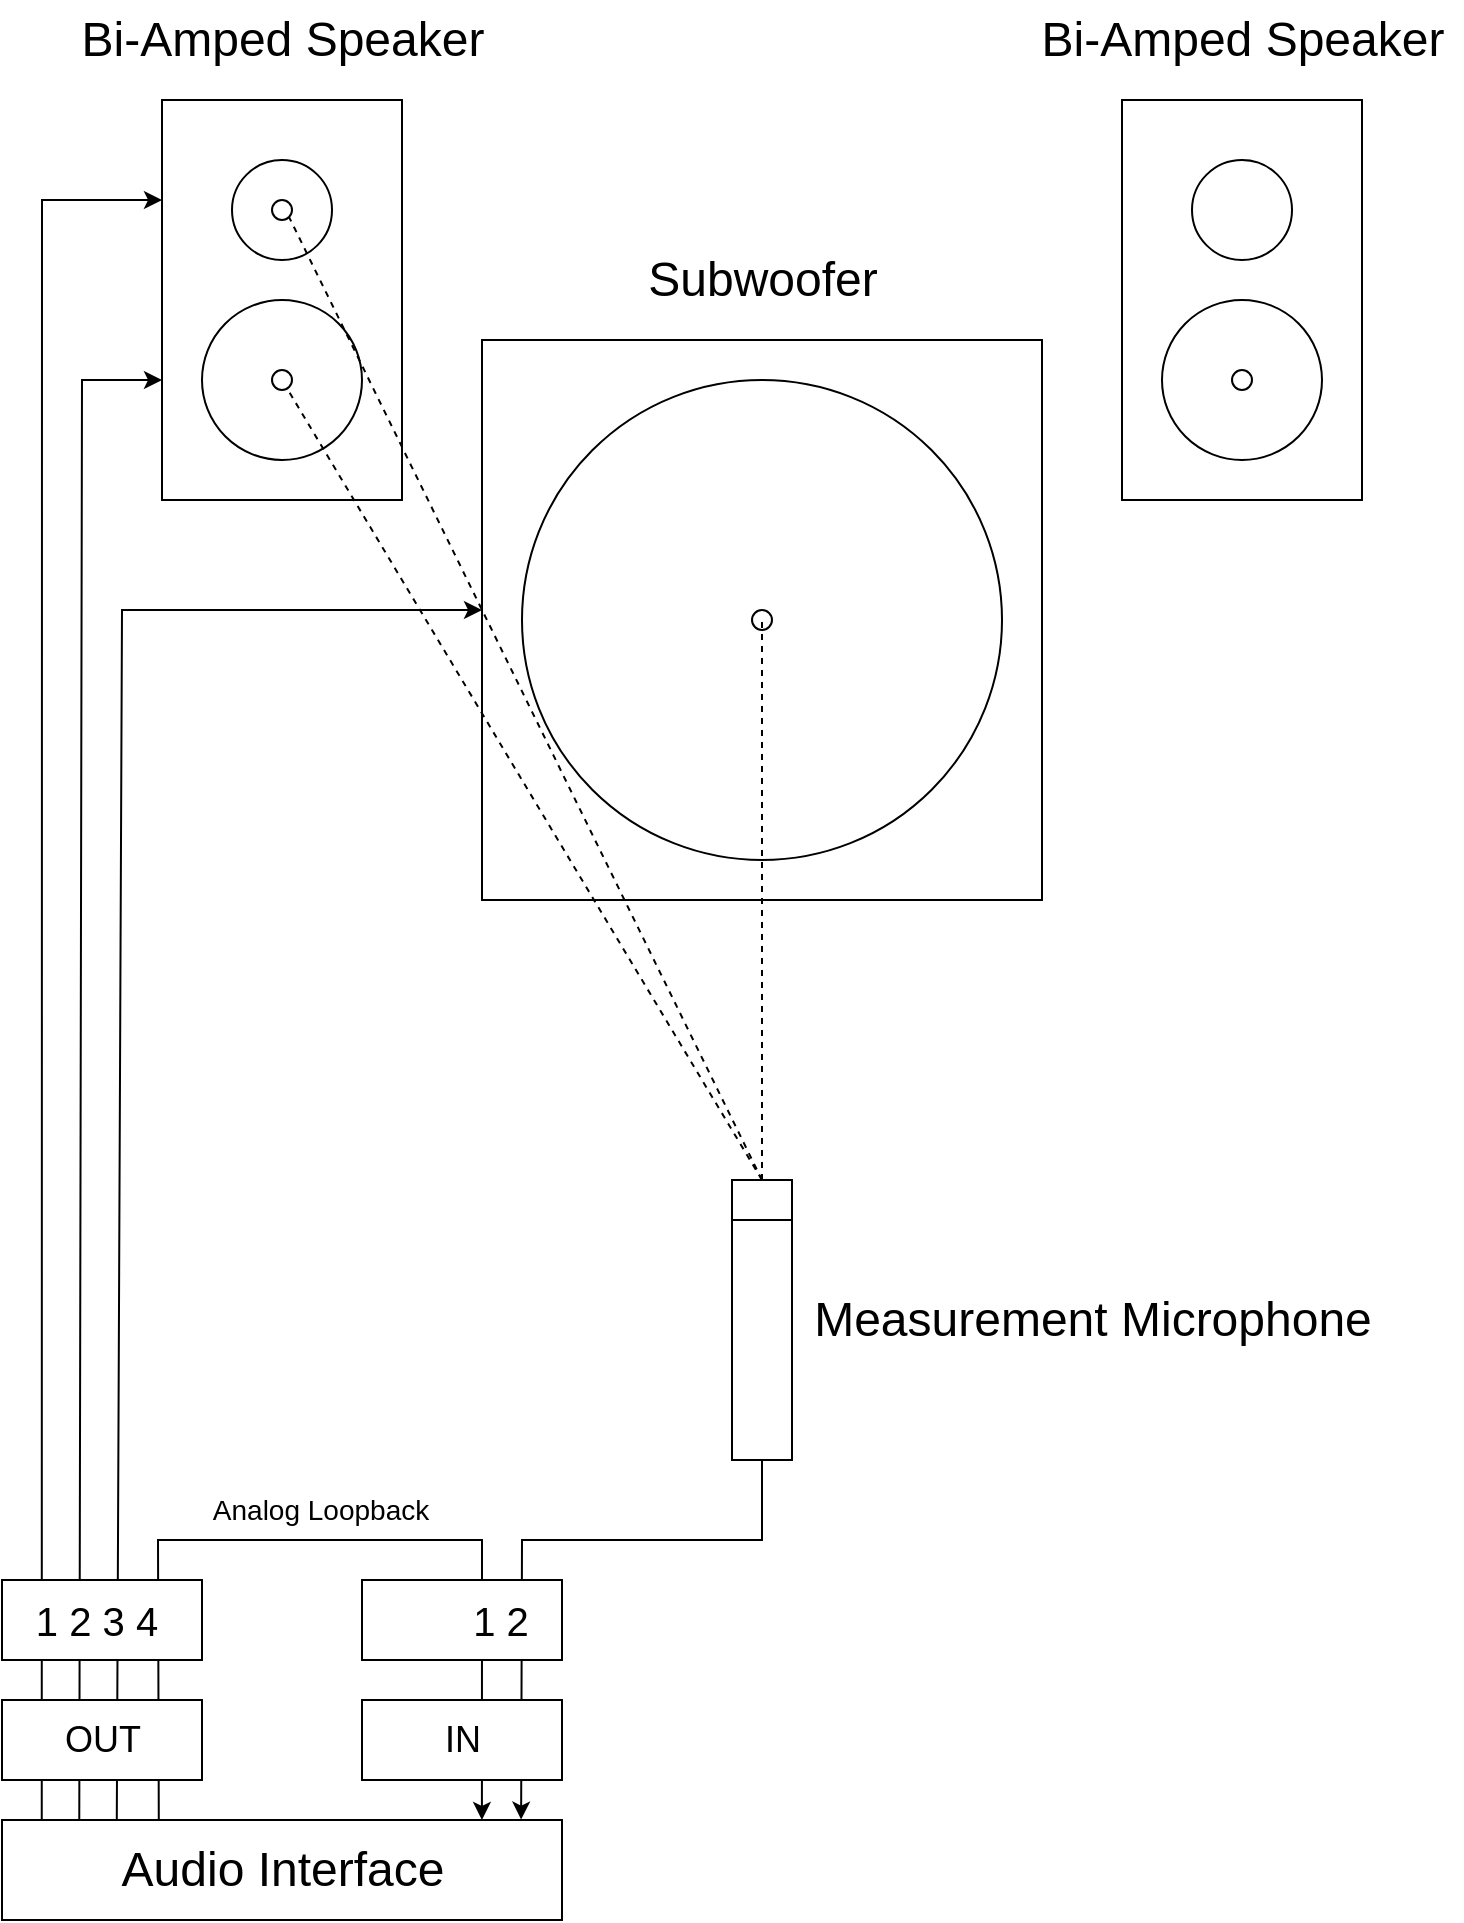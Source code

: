 <mxfile version="24.7.12">
  <diagram name="Page-1" id="3KVB3DmgRzyKd3N_RDOs">
    <mxGraphModel dx="489" dy="291" grid="1" gridSize="10" guides="1" tooltips="1" connect="1" arrows="1" fold="1" page="1" pageScale="1" pageWidth="827" pageHeight="1169" math="0" shadow="0">
      <root>
        <mxCell id="0" />
        <mxCell id="1" parent="0" />
        <mxCell id="nrTicbvTuZ5mIJKo8-Si-4" value="" style="rounded=0;whiteSpace=wrap;html=1;" vertex="1" parent="1">
          <mxGeometry x="120" y="120" width="120" height="200" as="geometry" />
        </mxCell>
        <mxCell id="nrTicbvTuZ5mIJKo8-Si-5" value="" style="ellipse;whiteSpace=wrap;html=1;aspect=fixed;" vertex="1" parent="1">
          <mxGeometry x="140" y="220" width="80" height="80" as="geometry" />
        </mxCell>
        <mxCell id="nrTicbvTuZ5mIJKo8-Si-6" value="" style="ellipse;whiteSpace=wrap;html=1;aspect=fixed;" vertex="1" parent="1">
          <mxGeometry x="155" y="150" width="50" height="50" as="geometry" />
        </mxCell>
        <mxCell id="nrTicbvTuZ5mIJKo8-Si-7" value="" style="rounded=0;whiteSpace=wrap;html=1;" vertex="1" parent="1">
          <mxGeometry x="600" y="120" width="120" height="200" as="geometry" />
        </mxCell>
        <mxCell id="nrTicbvTuZ5mIJKo8-Si-8" value="" style="ellipse;whiteSpace=wrap;html=1;aspect=fixed;" vertex="1" parent="1">
          <mxGeometry x="620" y="220" width="80" height="80" as="geometry" />
        </mxCell>
        <mxCell id="nrTicbvTuZ5mIJKo8-Si-9" value="" style="ellipse;whiteSpace=wrap;html=1;aspect=fixed;" vertex="1" parent="1">
          <mxGeometry x="635" y="150" width="50" height="50" as="geometry" />
        </mxCell>
        <mxCell id="nrTicbvTuZ5mIJKo8-Si-10" value="" style="whiteSpace=wrap;html=1;aspect=fixed;" vertex="1" parent="1">
          <mxGeometry x="280" y="240" width="280" height="280" as="geometry" />
        </mxCell>
        <mxCell id="nrTicbvTuZ5mIJKo8-Si-11" value="" style="ellipse;whiteSpace=wrap;html=1;aspect=fixed;" vertex="1" parent="1">
          <mxGeometry x="300" y="260" width="240" height="240" as="geometry" />
        </mxCell>
        <mxCell id="nrTicbvTuZ5mIJKo8-Si-12" value="&lt;font style=&quot;font-size: 24px;&quot;&gt;Bi-Amped Speaker&lt;/font&gt;" style="text;html=1;align=center;verticalAlign=middle;resizable=0;points=[];autosize=1;strokeColor=none;fillColor=none;" vertex="1" parent="1">
          <mxGeometry x="70" y="70" width="220" height="40" as="geometry" />
        </mxCell>
        <mxCell id="nrTicbvTuZ5mIJKo8-Si-13" value="&lt;font style=&quot;font-size: 24px;&quot;&gt;Bi-Amped Speaker&lt;/font&gt;" style="text;html=1;align=center;verticalAlign=middle;resizable=0;points=[];autosize=1;strokeColor=none;fillColor=none;" vertex="1" parent="1">
          <mxGeometry x="550" y="70" width="220" height="40" as="geometry" />
        </mxCell>
        <mxCell id="nrTicbvTuZ5mIJKo8-Si-14" value="&lt;font style=&quot;font-size: 24px;&quot;&gt;Subwoofer&lt;/font&gt;" style="text;html=1;align=center;verticalAlign=middle;resizable=0;points=[];autosize=1;strokeColor=none;fillColor=none;" vertex="1" parent="1">
          <mxGeometry x="350" y="190" width="140" height="40" as="geometry" />
        </mxCell>
        <mxCell id="nrTicbvTuZ5mIJKo8-Si-17" value="" style="rounded=0;whiteSpace=wrap;html=1;" vertex="1" parent="1">
          <mxGeometry x="405" y="660" width="30" height="140" as="geometry" />
        </mxCell>
        <mxCell id="nrTicbvTuZ5mIJKo8-Si-18" value="&lt;font style=&quot;font-size: 24px;&quot;&gt;Measurement Microphone&lt;/font&gt;" style="text;html=1;align=center;verticalAlign=middle;resizable=0;points=[];autosize=1;strokeColor=none;fillColor=none;" vertex="1" parent="1">
          <mxGeometry x="435" y="710" width="300" height="40" as="geometry" />
        </mxCell>
        <mxCell id="nrTicbvTuZ5mIJKo8-Si-19" value="" style="endArrow=none;dashed=1;html=1;rounded=0;exitX=0.5;exitY=0;exitDx=0;exitDy=0;" edge="1" parent="1" source="nrTicbvTuZ5mIJKo8-Si-17" target="nrTicbvTuZ5mIJKo8-Si-20">
          <mxGeometry width="50" height="50" relative="1" as="geometry">
            <mxPoint x="420" y="600" as="sourcePoint" />
            <mxPoint x="160" y="410" as="targetPoint" />
          </mxGeometry>
        </mxCell>
        <mxCell id="nrTicbvTuZ5mIJKo8-Si-20" value="" style="ellipse;whiteSpace=wrap;html=1;aspect=fixed;" vertex="1" parent="1">
          <mxGeometry x="175" y="255" width="10" height="10" as="geometry" />
        </mxCell>
        <mxCell id="nrTicbvTuZ5mIJKo8-Si-21" value="" style="ellipse;whiteSpace=wrap;html=1;aspect=fixed;" vertex="1" parent="1">
          <mxGeometry x="655" y="255" width="10" height="10" as="geometry" />
        </mxCell>
        <mxCell id="nrTicbvTuZ5mIJKo8-Si-22" value="" style="ellipse;whiteSpace=wrap;html=1;aspect=fixed;" vertex="1" parent="1">
          <mxGeometry x="175" y="170" width="10" height="10" as="geometry" />
        </mxCell>
        <mxCell id="nrTicbvTuZ5mIJKo8-Si-23" value="" style="ellipse;whiteSpace=wrap;html=1;aspect=fixed;" vertex="1" parent="1">
          <mxGeometry x="415" y="375" width="10" height="10" as="geometry" />
        </mxCell>
        <mxCell id="nrTicbvTuZ5mIJKo8-Si-24" value="" style="endArrow=none;dashed=1;html=1;rounded=0;entryX=1;entryY=1;entryDx=0;entryDy=0;exitX=0.5;exitY=0;exitDx=0;exitDy=0;" edge="1" parent="1" source="nrTicbvTuZ5mIJKo8-Si-17" target="nrTicbvTuZ5mIJKo8-Si-22">
          <mxGeometry width="50" height="50" relative="1" as="geometry">
            <mxPoint x="420" y="420" as="sourcePoint" />
            <mxPoint x="470" y="370" as="targetPoint" />
          </mxGeometry>
        </mxCell>
        <mxCell id="nrTicbvTuZ5mIJKo8-Si-25" value="" style="endArrow=none;dashed=1;html=1;rounded=0;exitX=0.5;exitY=0;exitDx=0;exitDy=0;" edge="1" parent="1" source="nrTicbvTuZ5mIJKo8-Si-17">
          <mxGeometry width="50" height="50" relative="1" as="geometry">
            <mxPoint x="370" y="500" as="sourcePoint" />
            <mxPoint x="420" y="380" as="targetPoint" />
          </mxGeometry>
        </mxCell>
        <mxCell id="nrTicbvTuZ5mIJKo8-Si-26" value="" style="rounded=0;whiteSpace=wrap;html=1;" vertex="1" parent="1">
          <mxGeometry x="40" y="980" width="280" height="50" as="geometry" />
        </mxCell>
        <mxCell id="nrTicbvTuZ5mIJKo8-Si-42" value="" style="endArrow=classic;html=1;rounded=0;exitX=0.28;exitY=0.003;exitDx=0;exitDy=0;exitPerimeter=0;entryX=0.857;entryY=0;entryDx=0;entryDy=0;entryPerimeter=0;" edge="1" parent="1" source="nrTicbvTuZ5mIJKo8-Si-26" target="nrTicbvTuZ5mIJKo8-Si-26">
          <mxGeometry width="50" height="50" relative="1" as="geometry">
            <mxPoint x="220" y="820" as="sourcePoint" />
            <mxPoint x="270" y="770" as="targetPoint" />
            <Array as="points">
              <mxPoint x="118" y="840" />
              <mxPoint x="280" y="840" />
            </Array>
          </mxGeometry>
        </mxCell>
        <mxCell id="nrTicbvTuZ5mIJKo8-Si-27" value="&lt;font style=&quot;font-size: 24px;&quot;&gt;Audio Interface&lt;/font&gt;" style="text;html=1;align=center;verticalAlign=middle;resizable=0;points=[];autosize=1;strokeColor=none;fillColor=none;" vertex="1" parent="1">
          <mxGeometry x="90" y="985" width="180" height="40" as="geometry" />
        </mxCell>
        <mxCell id="nrTicbvTuZ5mIJKo8-Si-30" value="" style="endArrow=classic;html=1;rounded=0;entryX=0;entryY=0.25;entryDx=0;entryDy=0;exitX=0.071;exitY=0;exitDx=0;exitDy=0;exitPerimeter=0;" edge="1" parent="1" source="nrTicbvTuZ5mIJKo8-Si-26" target="nrTicbvTuZ5mIJKo8-Si-4">
          <mxGeometry width="50" height="50" relative="1" as="geometry">
            <mxPoint x="60" y="640" as="sourcePoint" />
            <mxPoint x="60" y="180" as="targetPoint" />
            <Array as="points">
              <mxPoint x="60" y="170" />
            </Array>
          </mxGeometry>
        </mxCell>
        <mxCell id="nrTicbvTuZ5mIJKo8-Si-31" value="" style="endArrow=classic;html=1;rounded=0;entryX=0.012;entryY=0.696;entryDx=0;entryDy=0;entryPerimeter=0;exitX=0.138;exitY=0.006;exitDx=0;exitDy=0;exitPerimeter=0;" edge="1" parent="1" source="nrTicbvTuZ5mIJKo8-Si-26">
          <mxGeometry width="50" height="50" relative="1" as="geometry">
            <mxPoint x="78.56" y="730.8" as="sourcePoint" />
            <mxPoint x="120" y="260.0" as="targetPoint" />
            <Array as="points">
              <mxPoint x="80" y="260" />
            </Array>
          </mxGeometry>
        </mxCell>
        <mxCell id="nrTicbvTuZ5mIJKo8-Si-32" value="" style="endArrow=classic;html=1;rounded=0;entryX=0.012;entryY=0.696;entryDx=0;entryDy=0;entryPerimeter=0;exitX=0.205;exitY=-0.008;exitDx=0;exitDy=0;exitPerimeter=0;" edge="1" parent="1" source="nrTicbvTuZ5mIJKo8-Si-26">
          <mxGeometry width="50" height="50" relative="1" as="geometry">
            <mxPoint x="100" y="640" as="sourcePoint" />
            <mxPoint x="280" y="375.0" as="targetPoint" />
            <Array as="points">
              <mxPoint x="100" y="375" />
            </Array>
          </mxGeometry>
        </mxCell>
        <mxCell id="nrTicbvTuZ5mIJKo8-Si-33" value="" style="rounded=0;whiteSpace=wrap;html=1;" vertex="1" parent="1">
          <mxGeometry x="40" y="920" width="100" height="40" as="geometry" />
        </mxCell>
        <mxCell id="nrTicbvTuZ5mIJKo8-Si-39" value="" style="endArrow=none;html=1;rounded=0;" edge="1" parent="1">
          <mxGeometry width="50" height="50" relative="1" as="geometry">
            <mxPoint x="405" y="680" as="sourcePoint" />
            <mxPoint x="435" y="680" as="targetPoint" />
          </mxGeometry>
        </mxCell>
        <mxCell id="nrTicbvTuZ5mIJKo8-Si-41" value="&lt;font style=&quot;font-size: 18px;&quot;&gt;OUT&lt;/font&gt;" style="text;html=1;align=center;verticalAlign=middle;resizable=0;points=[];autosize=1;strokeColor=none;fillColor=none;" vertex="1" parent="1">
          <mxGeometry x="60" y="925" width="60" height="30" as="geometry" />
        </mxCell>
        <mxCell id="nrTicbvTuZ5mIJKo8-Si-44" value="" style="endArrow=classic;html=1;rounded=0;entryX=0.927;entryY=-0.004;entryDx=0;entryDy=0;entryPerimeter=0;exitX=0.5;exitY=1;exitDx=0;exitDy=0;" edge="1" parent="1" source="nrTicbvTuZ5mIJKo8-Si-17" target="nrTicbvTuZ5mIJKo8-Si-26">
          <mxGeometry width="50" height="50" relative="1" as="geometry">
            <mxPoint x="290" y="870" as="sourcePoint" />
            <mxPoint x="340" y="820" as="targetPoint" />
            <Array as="points">
              <mxPoint x="420" y="840" />
              <mxPoint x="300" y="840" />
            </Array>
          </mxGeometry>
        </mxCell>
        <mxCell id="nrTicbvTuZ5mIJKo8-Si-45" value="" style="rounded=0;whiteSpace=wrap;html=1;" vertex="1" parent="1">
          <mxGeometry x="220" y="920" width="100" height="40" as="geometry" />
        </mxCell>
        <mxCell id="nrTicbvTuZ5mIJKo8-Si-47" value="&lt;font style=&quot;font-size: 18px;&quot;&gt;IN&lt;/font&gt;" style="text;html=1;align=center;verticalAlign=middle;resizable=0;points=[];autosize=1;strokeColor=none;fillColor=none;" vertex="1" parent="1">
          <mxGeometry x="250" y="925" width="40" height="30" as="geometry" />
        </mxCell>
        <mxCell id="nrTicbvTuZ5mIJKo8-Si-48" value="" style="rounded=0;whiteSpace=wrap;html=1;" vertex="1" parent="1">
          <mxGeometry x="40" y="860" width="100" height="40" as="geometry" />
        </mxCell>
        <mxCell id="nrTicbvTuZ5mIJKo8-Si-51" value="&lt;font style=&quot;font-size: 20px;&quot;&gt;1 2 3 4&lt;/font&gt;" style="text;html=1;align=center;verticalAlign=middle;resizable=0;points=[];autosize=1;strokeColor=none;fillColor=none;movable=0;rotatable=0;deletable=0;editable=0;locked=1;connectable=0;" vertex="1" parent="1">
          <mxGeometry x="47" y="860" width="80" height="40" as="geometry" />
        </mxCell>
        <mxCell id="nrTicbvTuZ5mIJKo8-Si-52" value="" style="rounded=0;whiteSpace=wrap;html=1;" vertex="1" parent="1">
          <mxGeometry x="220" y="860" width="100" height="40" as="geometry" />
        </mxCell>
        <mxCell id="nrTicbvTuZ5mIJKo8-Si-55" value="&lt;font style=&quot;font-size: 20px;&quot;&gt;1 2&lt;/font&gt;" style="text;html=1;align=center;verticalAlign=middle;resizable=0;points=[];autosize=1;strokeColor=none;fillColor=none;" vertex="1" parent="1">
          <mxGeometry x="264" y="860" width="50" height="40" as="geometry" />
        </mxCell>
        <mxCell id="nrTicbvTuZ5mIJKo8-Si-58" value="&lt;font style=&quot;font-size: 14px;&quot;&gt;Analog Loopback&lt;/font&gt;" style="text;html=1;align=center;verticalAlign=middle;resizable=0;points=[];autosize=1;strokeColor=none;fillColor=none;" vertex="1" parent="1">
          <mxGeometry x="134" y="810" width="130" height="30" as="geometry" />
        </mxCell>
      </root>
    </mxGraphModel>
  </diagram>
</mxfile>
